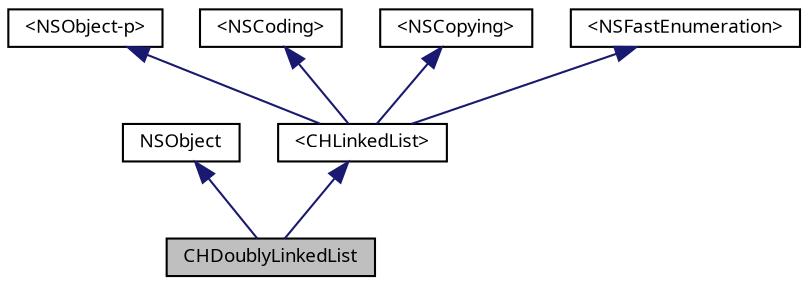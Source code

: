 digraph "CHDoublyLinkedList"
{
  bgcolor="transparent";
  edge [fontname="LucidaGrande",fontsize="9",labelfontname="LucidaGrande",labelfontsize="9"];
  node [fontname="LucidaGrande",fontsize="9",shape=record];
  Node1 [label="CHDoublyLinkedList",height=0.2,width=0.4,color="black", fillcolor="grey75", style="filled" fontcolor="black"];
  Node2 -> Node1 [dir="back",color="midnightblue",fontsize="9",style="solid",fontname="LucidaGrande"];
  Node2 [label="NSObject",height=0.2,width=0.4,color="black",URL="/Users/pavellitvinenko/Documents/My Projects/LoopsequeDJ/App/Libraries/CHDataStructures/doxygen/doxygen-cocoa-tags.xml$http://developer.apple.com/mac/library/documentation/Cocoa/Reference/Foundation/Classes/NSObject_Class/Reference/Reference.html"];
  Node3 -> Node1 [dir="back",color="midnightblue",fontsize="9",style="solid",fontname="LucidaGrande"];
  Node3 [label="\<CHLinkedList\>",height=0.2,width=0.4,color="black",URL="$protocol_c_h_linked_list-p.html",tooltip="A linked list protocol with methods that work for singly- or doubly-linked lists."];
  Node4 -> Node3 [dir="back",color="midnightblue",fontsize="9",style="solid",fontname="LucidaGrande"];
  Node4 [label="\<NSObject-p\>",height=0.2,width=0.4,color="black",URL="/Users/pavellitvinenko/Documents/My Projects/LoopsequeDJ/App/Libraries/CHDataStructures/doxygen/doxygen-cocoa-tags.xml$http://developer.apple.com/mac/library/documentation/Cocoa/Reference/Foundation/Protocols/NSObject_Protocol/Reference/NSObject.html"];
  Node5 -> Node3 [dir="back",color="midnightblue",fontsize="9",style="solid",fontname="LucidaGrande"];
  Node5 [label="\<NSCoding\>",height=0.2,width=0.4,color="black",URL="/Users/pavellitvinenko/Documents/My Projects/LoopsequeDJ/App/Libraries/CHDataStructures/doxygen/doxygen-cocoa-tags.xml$http://developer.apple.com/mac/library/documentation/Cocoa/Reference/Foundation/Protocols/NSCoding_Protocol/Reference/Reference.html"];
  Node6 -> Node3 [dir="back",color="midnightblue",fontsize="9",style="solid",fontname="LucidaGrande"];
  Node6 [label="\<NSCopying\>",height=0.2,width=0.4,color="black",URL="/Users/pavellitvinenko/Documents/My Projects/LoopsequeDJ/App/Libraries/CHDataStructures/doxygen/doxygen-cocoa-tags.xml$http://developer.apple.com/mac/library/documentation/Cocoa/Reference/Foundation/Protocols/NSCopying_Protocol/Reference/Reference.html"];
  Node7 -> Node3 [dir="back",color="midnightblue",fontsize="9",style="solid",fontname="LucidaGrande"];
  Node7 [label="\<NSFastEnumeration\>",height=0.2,width=0.4,color="black",URL="/Users/pavellitvinenko/Documents/My Projects/LoopsequeDJ/App/Libraries/CHDataStructures/doxygen/doxygen-cocoa-tags.xml$http://developer.apple.com/mac/library/documentation/Cocoa/Reference/NSFastEnumeration_protocol/Reference/NSFastEnumeration.html"];
}
